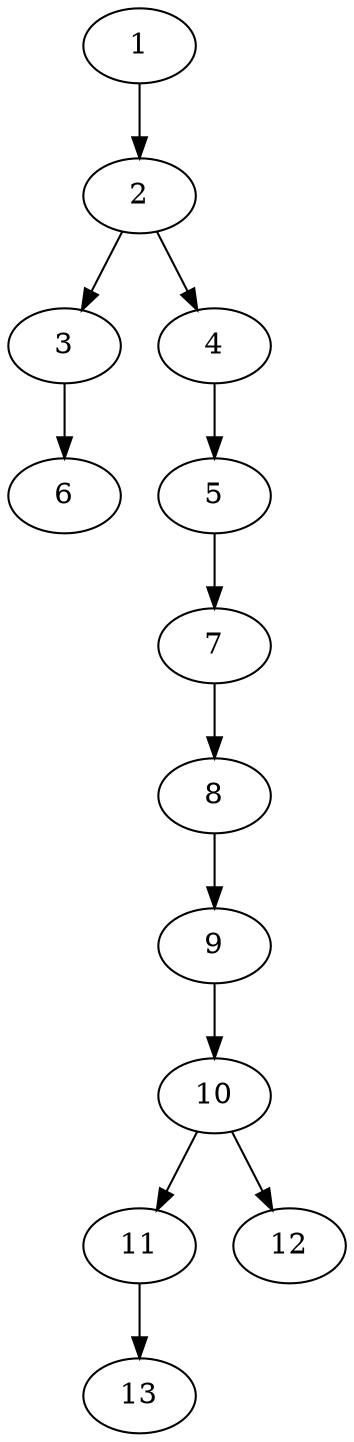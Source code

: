 // DAG (tier=1-easy, mode=data, n=13, ccr=0.343, fat=0.384, density=0.391, regular=0.720, jump=0.035, mindata=1048576, maxdata=8388608)
// DAG automatically generated by daggen at Sun Aug 24 16:33:33 2025
// /home/ermia/Project/Environments/daggen/bin/daggen --dot --ccr 0.343 --fat 0.384 --regular 0.720 --density 0.391 --jump 0.035 --mindata 1048576 --maxdata 8388608 -n 13 
digraph G {
  1 [size="11516930053416466", alpha="0.06", expect_size="5758465026708233"]
  1 -> 2 [size ="268354388492288"]
  2 [size="25055678446998280", alpha="0.04", expect_size="12527839223499140"]
  2 -> 3 [size ="393499543339008"]
  2 -> 4 [size ="393499543339008"]
  3 [size="377847997420758336", alpha="0.13", expect_size="188923998710379168"]
  3 -> 6 [size ="162846671372288"]
  4 [size="1908864541896376", alpha="0.07", expect_size="954432270948188"]
  4 -> 5 [size ="65719718903808"]
  5 [size="3742856382526855", alpha="0.12", expect_size="1871428191263427"]
  5 -> 7 [size ="95494873284608"]
  6 [size="137819314792459632", alpha="0.19", expect_size="68909657396229816"]
  7 [size="4813084452275163", alpha="0.13", expect_size="2406542226137581"]
  7 -> 8 [size ="221796171251712"]
  8 [size="15697801037940002", alpha="0.05", expect_size="7848900518970001"]
  8 -> 9 [size ="246063508226048"]
  9 [size="510906091682449408", alpha="0.09", expect_size="255453045841224704"]
  9 -> 10 [size ="250719462490112"]
  10 [size="333714972127327488", alpha="0.03", expect_size="166857486063663744"]
  10 -> 11 [size ="279862216491008"]
  10 -> 12 [size ="279862216491008"]
  11 [size="7576099650449440768", alpha="0.07", expect_size="3788049825224720384"]
  11 -> 13 [size ="30859373576192"]
  12 [size="10299271247860050", alpha="0.20", expect_size="5149635623930025"]
  13 [size="564920988043878", alpha="0.05", expect_size="282460494021939"]
}